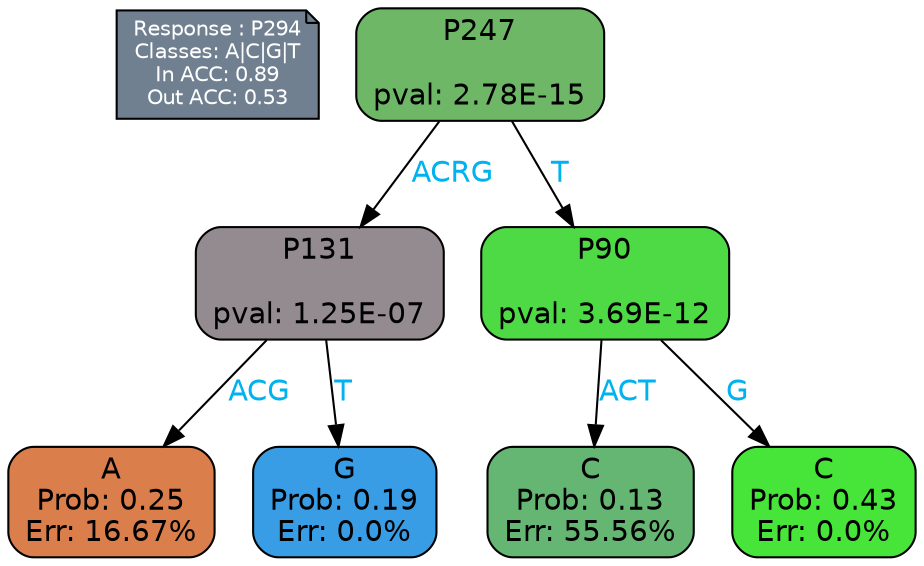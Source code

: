 digraph Tree {
node [shape=box, style="filled, rounded", color="black", fontname=helvetica] ;
graph [ranksep=equally, splines=polylines, bgcolor=transparent, dpi=600] ;
edge [fontname=helvetica] ;
LEGEND [label="Response : P294
Classes: A|C|G|T
In ACC: 0.89
Out ACC: 0.53
",shape=note,align=left,style=filled,fillcolor="slategray",fontcolor="white",fontsize=10];1 [label="P247

pval: 2.78E-15", fillcolor="#6db766"] ;
2 [label="P131

pval: 1.25E-07", fillcolor="#938b8f"] ;
3 [label="A
Prob: 0.25
Err: 16.67%", fillcolor="#da7e4c"] ;
4 [label="G
Prob: 0.19
Err: 0.0%", fillcolor="#399de5"] ;
5 [label="P90

pval: 3.69E-12", fillcolor="#4dda45"] ;
6 [label="C
Prob: 0.13
Err: 55.56%", fillcolor="#65b672"] ;
7 [label="C
Prob: 0.43
Err: 0.0%", fillcolor="#47e539"] ;
1 -> 2 [label="ACRG",fontcolor=deepskyblue2] ;
1 -> 5 [label="T",fontcolor=deepskyblue2] ;
2 -> 3 [label="ACG",fontcolor=deepskyblue2] ;
2 -> 4 [label="T",fontcolor=deepskyblue2] ;
5 -> 6 [label="ACT",fontcolor=deepskyblue2] ;
5 -> 7 [label="G",fontcolor=deepskyblue2] ;
{rank = same; 3;4;6;7;}{rank = same; LEGEND;1;}}